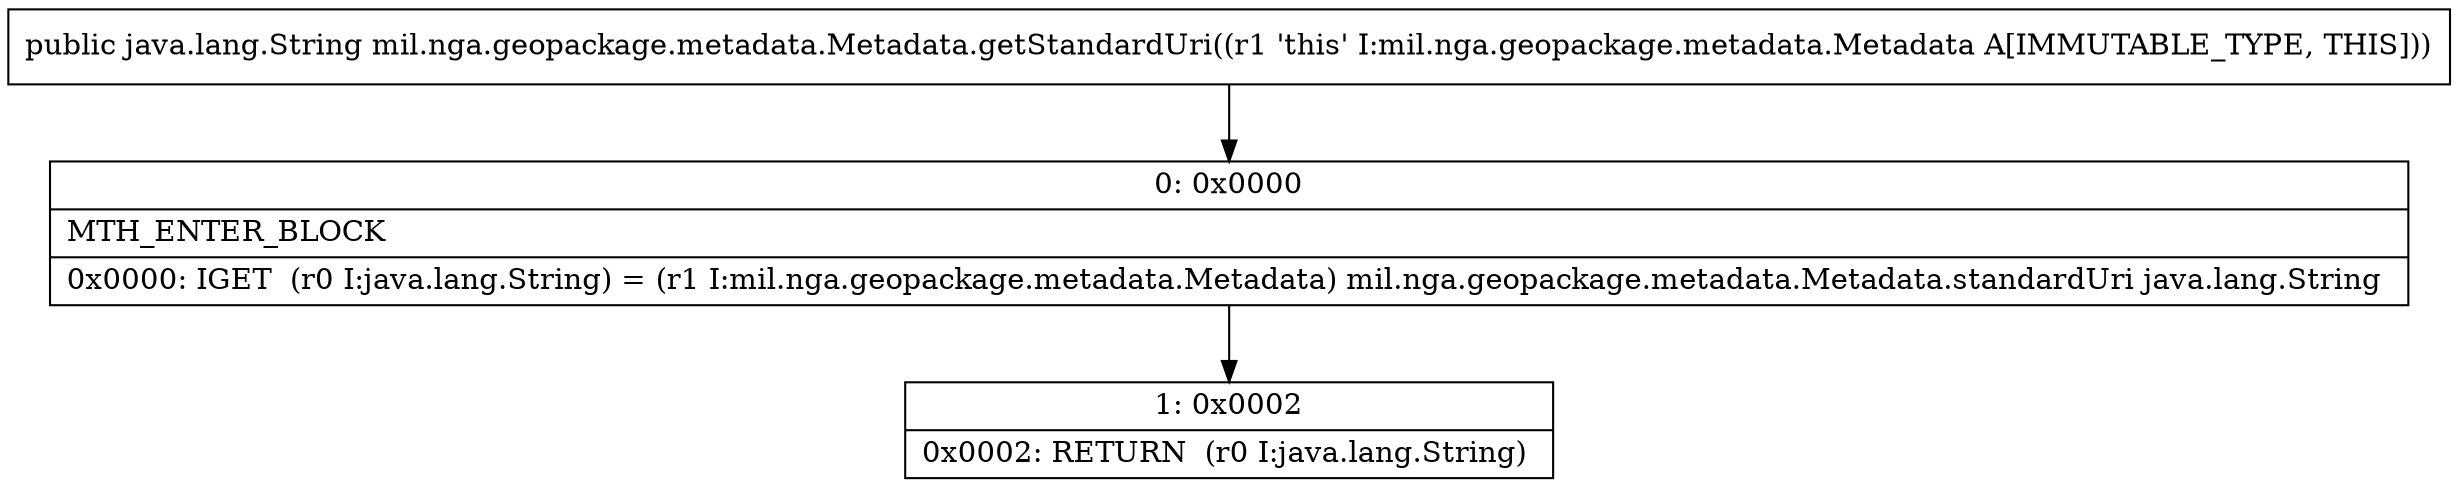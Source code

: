 digraph "CFG formil.nga.geopackage.metadata.Metadata.getStandardUri()Ljava\/lang\/String;" {
Node_0 [shape=record,label="{0\:\ 0x0000|MTH_ENTER_BLOCK\l|0x0000: IGET  (r0 I:java.lang.String) = (r1 I:mil.nga.geopackage.metadata.Metadata) mil.nga.geopackage.metadata.Metadata.standardUri java.lang.String \l}"];
Node_1 [shape=record,label="{1\:\ 0x0002|0x0002: RETURN  (r0 I:java.lang.String) \l}"];
MethodNode[shape=record,label="{public java.lang.String mil.nga.geopackage.metadata.Metadata.getStandardUri((r1 'this' I:mil.nga.geopackage.metadata.Metadata A[IMMUTABLE_TYPE, THIS])) }"];
MethodNode -> Node_0;
Node_0 -> Node_1;
}

